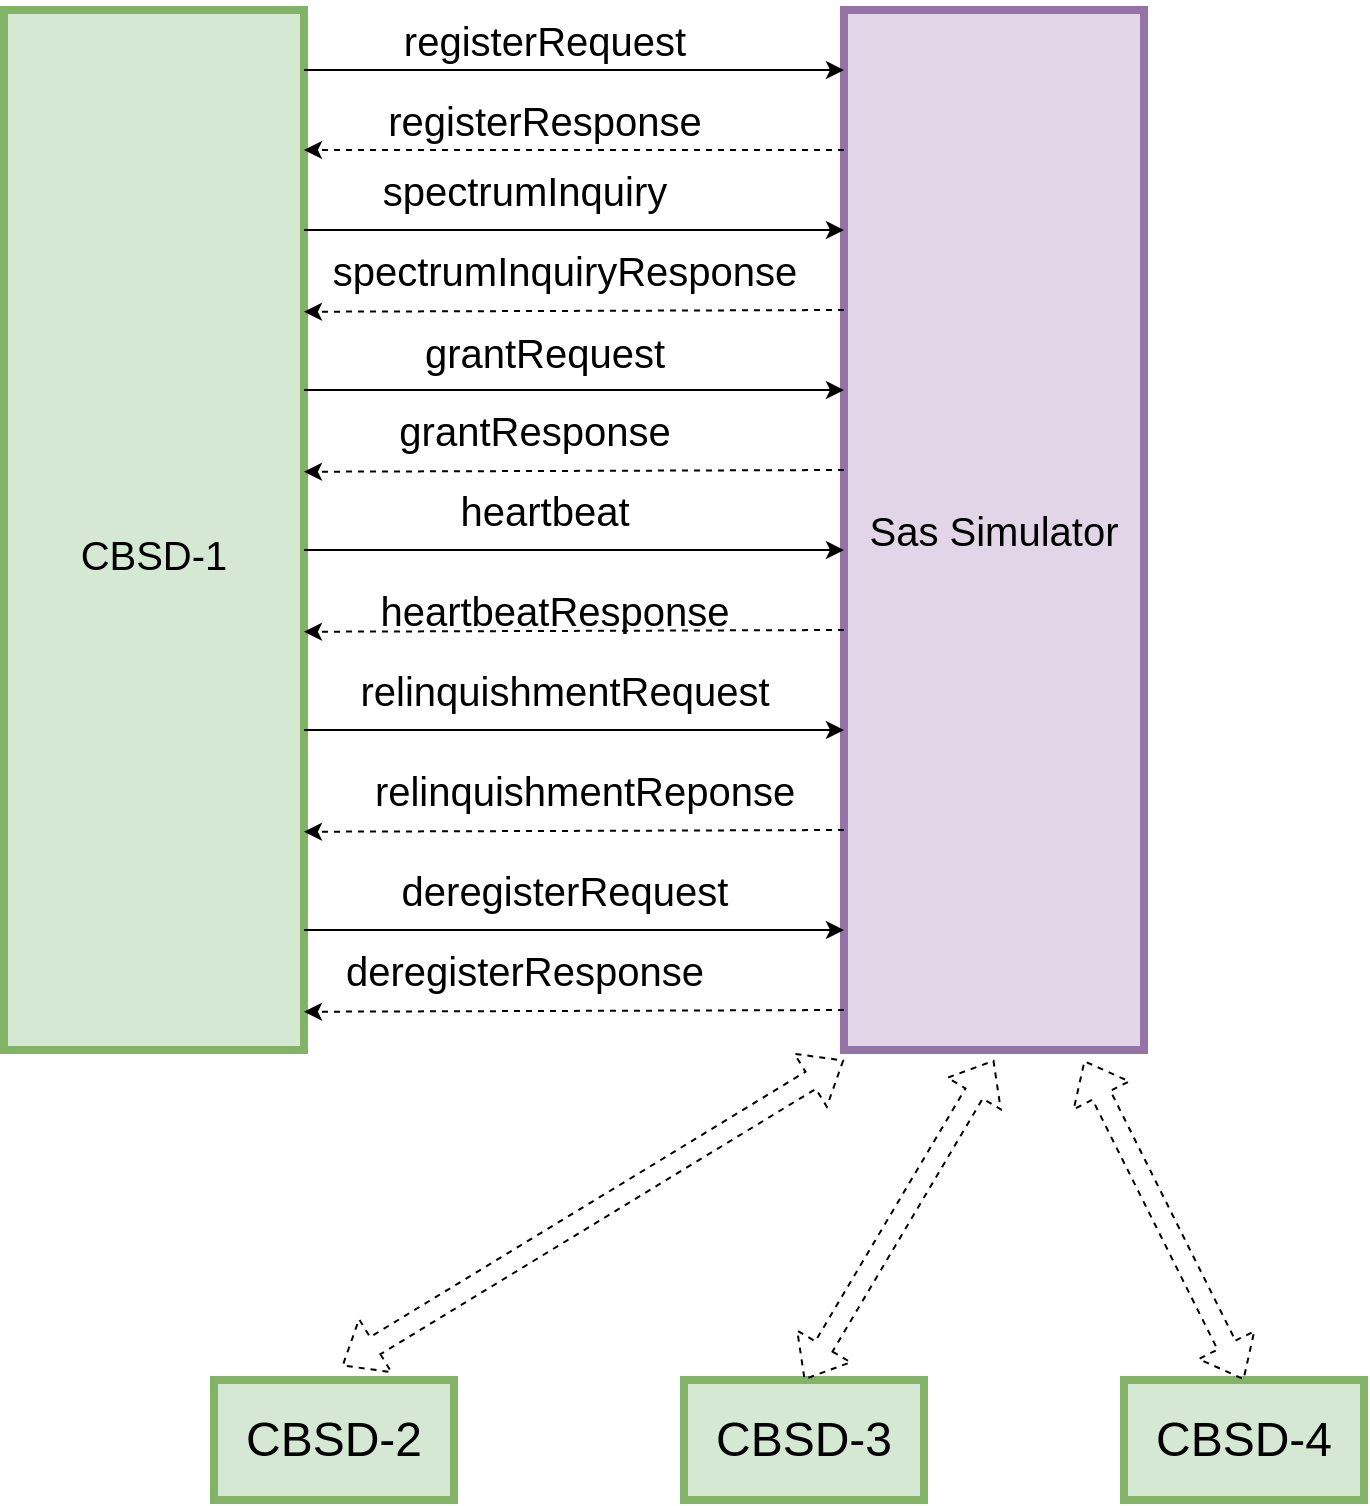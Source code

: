 <mxfile version="20.2.7" type="github">
  <diagram id="tgmZ8U0zkT6Vht3bnDhr" name="第 1 页">
    <mxGraphModel dx="1375" dy="762" grid="1" gridSize="10" guides="1" tooltips="1" connect="1" arrows="1" fold="1" page="1" pageScale="1" pageWidth="1169" pageHeight="1654" math="0" shadow="0">
      <root>
        <mxCell id="0" />
        <mxCell id="1" parent="0" />
        <mxCell id="1-a127W55dG-6SaeeGu7-2" value="&lt;font style=&quot;font-size: 20px;&quot;&gt;&lt;br&gt;&lt;font style=&quot;font-size: 20px;&quot;&gt;CBSD-1&lt;/font&gt;&lt;/font&gt;" style="rounded=0;whiteSpace=wrap;html=1;fillColor=#d5e8d4;strokeColor=#82b366;strokeWidth=4;" vertex="1" parent="1">
          <mxGeometry x="320" y="165" width="150" height="520" as="geometry" />
        </mxCell>
        <mxCell id="1-a127W55dG-6SaeeGu7-4" value="&lt;font style=&quot;font-size: 20px;&quot;&gt;Sas Simulator&lt;/font&gt;" style="rounded=0;whiteSpace=wrap;html=1;fillColor=#e1d5e7;strokeColor=#9673a6;strokeWidth=4;" vertex="1" parent="1">
          <mxGeometry x="740" y="165" width="150" height="520" as="geometry" />
        </mxCell>
        <mxCell id="1-a127W55dG-6SaeeGu7-6" value="" style="endArrow=classic;html=1;rounded=0;" edge="1" parent="1">
          <mxGeometry width="50" height="50" relative="1" as="geometry">
            <mxPoint x="470" y="195" as="sourcePoint" />
            <mxPoint x="740" y="195" as="targetPoint" />
          </mxGeometry>
        </mxCell>
        <mxCell id="1-a127W55dG-6SaeeGu7-7" value="" style="endArrow=classic;html=1;rounded=0;dashed=1;" edge="1" parent="1">
          <mxGeometry width="50" height="50" relative="1" as="geometry">
            <mxPoint x="740" y="235" as="sourcePoint" />
            <mxPoint x="470" y="235" as="targetPoint" />
          </mxGeometry>
        </mxCell>
        <mxCell id="1-a127W55dG-6SaeeGu7-8" value="" style="endArrow=classic;html=1;rounded=0;" edge="1" parent="1">
          <mxGeometry width="50" height="50" relative="1" as="geometry">
            <mxPoint x="470" y="275" as="sourcePoint" />
            <mxPoint x="740" y="275" as="targetPoint" />
          </mxGeometry>
        </mxCell>
        <mxCell id="1-a127W55dG-6SaeeGu7-11" value="" style="endArrow=classic;html=1;rounded=0;exitX=0;exitY=0.216;exitDx=0;exitDy=0;exitPerimeter=0;dashed=1;" edge="1" parent="1">
          <mxGeometry width="50" height="50" relative="1" as="geometry">
            <mxPoint x="740" y="315" as="sourcePoint" />
            <mxPoint x="470" y="315.88" as="targetPoint" />
          </mxGeometry>
        </mxCell>
        <mxCell id="1-a127W55dG-6SaeeGu7-12" value="" style="endArrow=classic;html=1;rounded=0;startArrow=none;" edge="1" parent="1">
          <mxGeometry width="50" height="50" relative="1" as="geometry">
            <mxPoint x="470" y="355" as="sourcePoint" />
            <mxPoint x="740" y="355" as="targetPoint" />
          </mxGeometry>
        </mxCell>
        <mxCell id="1-a127W55dG-6SaeeGu7-13" value="" style="endArrow=classic;html=1;rounded=0;exitX=0;exitY=0.216;exitDx=0;exitDy=0;exitPerimeter=0;dashed=1;" edge="1" parent="1">
          <mxGeometry width="50" height="50" relative="1" as="geometry">
            <mxPoint x="740" y="395" as="sourcePoint" />
            <mxPoint x="470" y="395.88" as="targetPoint" />
          </mxGeometry>
        </mxCell>
        <mxCell id="1-a127W55dG-6SaeeGu7-14" value="" style="endArrow=classic;html=1;rounded=0;" edge="1" parent="1">
          <mxGeometry width="50" height="50" relative="1" as="geometry">
            <mxPoint x="470" y="435" as="sourcePoint" />
            <mxPoint x="740" y="435" as="targetPoint" />
          </mxGeometry>
        </mxCell>
        <mxCell id="1-a127W55dG-6SaeeGu7-15" value="" style="endArrow=classic;html=1;rounded=0;exitX=0;exitY=0.216;exitDx=0;exitDy=0;exitPerimeter=0;dashed=1;" edge="1" parent="1">
          <mxGeometry width="50" height="50" relative="1" as="geometry">
            <mxPoint x="740" y="475" as="sourcePoint" />
            <mxPoint x="470" y="475.88" as="targetPoint" />
          </mxGeometry>
        </mxCell>
        <mxCell id="1-a127W55dG-6SaeeGu7-18" value="&lt;font style=&quot;font-size: 20px;&quot;&gt;registerRequest&lt;/font&gt;" style="text;html=1;align=center;verticalAlign=middle;resizable=0;points=[];autosize=1;strokeColor=none;fillColor=none;fontSize=13;strokeWidth=5;" vertex="1" parent="1">
          <mxGeometry x="510" y="160" width="160" height="40" as="geometry" />
        </mxCell>
        <mxCell id="1-a127W55dG-6SaeeGu7-19" value="&lt;font style=&quot;font-size: 20px;&quot;&gt;registerResponse&lt;/font&gt;" style="text;html=1;align=center;verticalAlign=middle;resizable=0;points=[];autosize=1;strokeColor=none;fillColor=none;fontSize=13;" vertex="1" parent="1">
          <mxGeometry x="500" y="200" width="180" height="40" as="geometry" />
        </mxCell>
        <mxCell id="1-a127W55dG-6SaeeGu7-24" value="spectrumInquiry" style="text;html=1;align=center;verticalAlign=middle;resizable=0;points=[];autosize=1;strokeColor=none;fillColor=none;fontSize=20;" vertex="1" parent="1">
          <mxGeometry x="495" y="235" width="170" height="40" as="geometry" />
        </mxCell>
        <mxCell id="1-a127W55dG-6SaeeGu7-25" value="spectrumInquiryResponse" style="text;html=1;align=center;verticalAlign=middle;resizable=0;points=[];autosize=1;strokeColor=none;fillColor=none;fontSize=20;" vertex="1" parent="1">
          <mxGeometry x="470" y="275" width="260" height="40" as="geometry" />
        </mxCell>
        <mxCell id="1-a127W55dG-6SaeeGu7-31" value="" style="endArrow=none;html=1;rounded=0;" edge="1" parent="1">
          <mxGeometry width="50" height="50" relative="1" as="geometry">
            <mxPoint x="470" y="355" as="sourcePoint" />
            <mxPoint x="470" y="355" as="targetPoint" />
          </mxGeometry>
        </mxCell>
        <mxCell id="1-a127W55dG-6SaeeGu7-32" value="&lt;font style=&quot;font-size: 20px;&quot;&gt;grantRequest&lt;/font&gt;" style="text;html=1;align=center;verticalAlign=middle;resizable=0;points=[];autosize=1;strokeColor=none;fillColor=none;fontSize=26;" vertex="1" parent="1">
          <mxGeometry x="520" y="315" width="140" height="40" as="geometry" />
        </mxCell>
        <mxCell id="1-a127W55dG-6SaeeGu7-33" value="grantResponse" style="text;html=1;align=center;verticalAlign=middle;resizable=0;points=[];autosize=1;strokeColor=none;fillColor=none;fontSize=20;" vertex="1" parent="1">
          <mxGeometry x="505" y="355" width="160" height="40" as="geometry" />
        </mxCell>
        <mxCell id="1-a127W55dG-6SaeeGu7-34" value="heartbeat" style="text;html=1;align=center;verticalAlign=middle;resizable=0;points=[];autosize=1;strokeColor=none;fillColor=none;fontSize=20;" vertex="1" parent="1">
          <mxGeometry x="535" y="395" width="110" height="40" as="geometry" />
        </mxCell>
        <mxCell id="1-a127W55dG-6SaeeGu7-35" value="heartbeatResponse" style="text;html=1;align=center;verticalAlign=middle;resizable=0;points=[];autosize=1;strokeColor=none;fillColor=none;fontSize=20;" vertex="1" parent="1">
          <mxGeometry x="495" y="445" width="200" height="40" as="geometry" />
        </mxCell>
        <mxCell id="1-a127W55dG-6SaeeGu7-38" value="" style="endArrow=classic;html=1;rounded=0;" edge="1" parent="1">
          <mxGeometry width="50" height="50" relative="1" as="geometry">
            <mxPoint x="470" y="525" as="sourcePoint" />
            <mxPoint x="740" y="525" as="targetPoint" />
          </mxGeometry>
        </mxCell>
        <mxCell id="1-a127W55dG-6SaeeGu7-39" value="relinquishmentRequest" style="text;html=1;align=center;verticalAlign=middle;resizable=0;points=[];autosize=1;strokeColor=none;fillColor=none;fontSize=20;" vertex="1" parent="1">
          <mxGeometry x="485" y="485" width="230" height="40" as="geometry" />
        </mxCell>
        <mxCell id="1-a127W55dG-6SaeeGu7-40" value="" style="endArrow=classic;html=1;rounded=0;exitX=0;exitY=0.216;exitDx=0;exitDy=0;exitPerimeter=0;dashed=1;" edge="1" parent="1">
          <mxGeometry width="50" height="50" relative="1" as="geometry">
            <mxPoint x="740" y="665" as="sourcePoint" />
            <mxPoint x="470" y="665.88" as="targetPoint" />
          </mxGeometry>
        </mxCell>
        <mxCell id="1-a127W55dG-6SaeeGu7-41" value="" style="endArrow=classic;html=1;rounded=0;exitX=0;exitY=0.216;exitDx=0;exitDy=0;exitPerimeter=0;dashed=1;" edge="1" parent="1">
          <mxGeometry width="50" height="50" relative="1" as="geometry">
            <mxPoint x="740" y="575" as="sourcePoint" />
            <mxPoint x="470" y="575.88" as="targetPoint" />
          </mxGeometry>
        </mxCell>
        <mxCell id="1-a127W55dG-6SaeeGu7-43" value="relinquishmentReponse" style="text;html=1;align=center;verticalAlign=middle;resizable=0;points=[];autosize=1;strokeColor=none;fillColor=none;fontSize=20;" vertex="1" parent="1">
          <mxGeometry x="494.5" y="535" width="230" height="40" as="geometry" />
        </mxCell>
        <mxCell id="1-a127W55dG-6SaeeGu7-44" value="" style="endArrow=classic;html=1;rounded=0;startArrow=none;" edge="1" parent="1">
          <mxGeometry width="50" height="50" relative="1" as="geometry">
            <mxPoint x="470" y="625" as="sourcePoint" />
            <mxPoint x="740" y="625" as="targetPoint" />
          </mxGeometry>
        </mxCell>
        <mxCell id="1-a127W55dG-6SaeeGu7-45" value="deregisterRequest" style="text;html=1;align=center;verticalAlign=middle;resizable=0;points=[];autosize=1;strokeColor=none;fillColor=none;fontSize=20;" vertex="1" parent="1">
          <mxGeometry x="505" y="585" width="190" height="40" as="geometry" />
        </mxCell>
        <mxCell id="1-a127W55dG-6SaeeGu7-46" value="deregisterResponse" style="text;html=1;align=center;verticalAlign=middle;resizable=0;points=[];autosize=1;strokeColor=none;fillColor=none;fontSize=20;" vertex="1" parent="1">
          <mxGeometry x="480" y="625" width="200" height="40" as="geometry" />
        </mxCell>
        <mxCell id="1-a127W55dG-6SaeeGu7-57" value="CBSD-4" style="rounded=0;whiteSpace=wrap;html=1;fontSize=24;strokeWidth=4;fillColor=#d5e8d4;strokeColor=#82b366;" vertex="1" parent="1">
          <mxGeometry x="880" y="850" width="120" height="60" as="geometry" />
        </mxCell>
        <mxCell id="1-a127W55dG-6SaeeGu7-58" value="CBSD-2" style="rounded=0;whiteSpace=wrap;html=1;fontSize=24;strokeWidth=4;fillColor=#d5e8d4;strokeColor=#82b366;" vertex="1" parent="1">
          <mxGeometry x="425" y="850" width="120" height="60" as="geometry" />
        </mxCell>
        <mxCell id="1-a127W55dG-6SaeeGu7-59" value="CBSD-3" style="rounded=0;whiteSpace=wrap;html=1;fontSize=24;strokeWidth=4;fillColor=#d5e8d4;strokeColor=#82b366;" vertex="1" parent="1">
          <mxGeometry x="660" y="850" width="120" height="60" as="geometry" />
        </mxCell>
        <mxCell id="1-a127W55dG-6SaeeGu7-62" value="" style="shape=flexArrow;endArrow=classic;startArrow=classic;html=1;rounded=0;dashed=1;fontSize=20;fontColor=#000000;exitX=0.5;exitY=0;exitDx=0;exitDy=0;" edge="1" parent="1" source="1-a127W55dG-6SaeeGu7-59">
          <mxGeometry width="100" height="100" relative="1" as="geometry">
            <mxPoint x="750" y="820" as="sourcePoint" />
            <mxPoint x="815" y="690" as="targetPoint" />
          </mxGeometry>
        </mxCell>
        <mxCell id="1-a127W55dG-6SaeeGu7-63" value="" style="shape=flexArrow;endArrow=classic;startArrow=classic;html=1;rounded=0;dashed=1;fontSize=20;fontColor=#000000;exitX=0.5;exitY=0;exitDx=0;exitDy=0;entryX=0.8;entryY=1.01;entryDx=0;entryDy=0;entryPerimeter=0;" edge="1" parent="1" source="1-a127W55dG-6SaeeGu7-57" target="1-a127W55dG-6SaeeGu7-4">
          <mxGeometry width="100" height="100" relative="1" as="geometry">
            <mxPoint x="820" y="790" as="sourcePoint" />
            <mxPoint x="920" y="690" as="targetPoint" />
          </mxGeometry>
        </mxCell>
        <mxCell id="1-a127W55dG-6SaeeGu7-64" value="" style="shape=flexArrow;endArrow=classic;startArrow=classic;html=1;rounded=0;dashed=1;fontSize=20;fontColor=#000000;exitX=0.533;exitY=-0.117;exitDx=0;exitDy=0;exitPerimeter=0;" edge="1" parent="1" source="1-a127W55dG-6SaeeGu7-58">
          <mxGeometry width="100" height="100" relative="1" as="geometry">
            <mxPoint x="650" y="780" as="sourcePoint" />
            <mxPoint x="740" y="690" as="targetPoint" />
          </mxGeometry>
        </mxCell>
      </root>
    </mxGraphModel>
  </diagram>
</mxfile>
